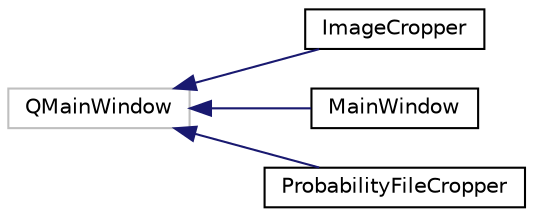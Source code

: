 digraph "Graphical Class Hierarchy"
{
  edge [fontname="Helvetica",fontsize="10",labelfontname="Helvetica",labelfontsize="10"];
  node [fontname="Helvetica",fontsize="10",shape=record];
  rankdir="LR";
  Node1 [label="QMainWindow",height=0.2,width=0.4,color="grey75", fillcolor="white", style="filled"];
  Node1 -> Node2 [dir="back",color="midnightblue",fontsize="10",style="solid",fontname="Helvetica"];
  Node2 [label="ImageCropper",height=0.2,width=0.4,color="black", fillcolor="white", style="filled",URL="$class_image_cropper.html"];
  Node1 -> Node3 [dir="back",color="midnightblue",fontsize="10",style="solid",fontname="Helvetica"];
  Node3 [label="MainWindow",height=0.2,width=0.4,color="black", fillcolor="white", style="filled",URL="$class_main_window.html"];
  Node1 -> Node4 [dir="back",color="midnightblue",fontsize="10",style="solid",fontname="Helvetica"];
  Node4 [label="ProbabilityFileCropper",height=0.2,width=0.4,color="black", fillcolor="white", style="filled",URL="$class_probability_file_cropper.html"];
}
